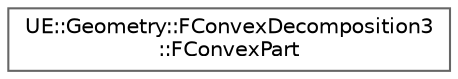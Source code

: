 digraph "Graphical Class Hierarchy"
{
 // INTERACTIVE_SVG=YES
 // LATEX_PDF_SIZE
  bgcolor="transparent";
  edge [fontname=Helvetica,fontsize=10,labelfontname=Helvetica,labelfontsize=10];
  node [fontname=Helvetica,fontsize=10,shape=box,height=0.2,width=0.4];
  rankdir="LR";
  Node0 [id="Node000000",label="UE::Geometry::FConvexDecomposition3\l::FConvexPart",height=0.2,width=0.4,color="grey40", fillcolor="white", style="filled",URL="$df/daa/structUE_1_1Geometry_1_1FConvexDecomposition3_1_1FConvexPart.html",tooltip=" "];
}
